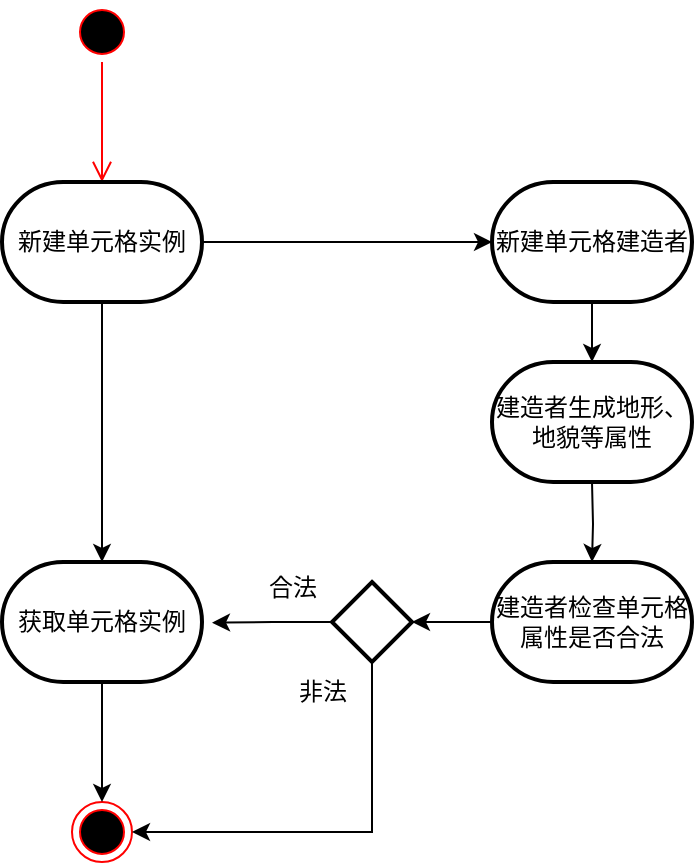 <mxfile version="22.1.16" type="device">
  <diagram name="Page-1" id="80Xx5_V7AYoYYCBFcPBS">
    <mxGraphModel dx="627" dy="518" grid="1" gridSize="10" guides="1" tooltips="1" connect="1" arrows="1" fold="1" page="1" pageScale="1" pageWidth="850" pageHeight="1100" math="0" shadow="0">
      <root>
        <mxCell id="0" />
        <mxCell id="1" parent="0" />
        <mxCell id="6V_RxtZbmtCBJ1EOpkRF-196" value="" style="ellipse;html=1;shape=startState;fillColor=#000000;strokeColor=#ff0000;" vertex="1" parent="1">
          <mxGeometry x="220" y="60" width="30" height="30" as="geometry" />
        </mxCell>
        <mxCell id="6V_RxtZbmtCBJ1EOpkRF-197" value="" style="edgeStyle=orthogonalEdgeStyle;html=1;verticalAlign=bottom;endArrow=open;endSize=8;strokeColor=#ff0000;rounded=0;" edge="1" source="6V_RxtZbmtCBJ1EOpkRF-196" parent="1">
          <mxGeometry relative="1" as="geometry">
            <mxPoint x="235" y="150" as="targetPoint" />
          </mxGeometry>
        </mxCell>
        <mxCell id="6V_RxtZbmtCBJ1EOpkRF-199" value="新建单元格实例" style="strokeWidth=2;html=1;shape=mxgraph.flowchart.terminator;whiteSpace=wrap;" vertex="1" parent="1">
          <mxGeometry x="185" y="150" width="100" height="60" as="geometry" />
        </mxCell>
        <mxCell id="6V_RxtZbmtCBJ1EOpkRF-205" value="" style="ellipse;html=1;shape=endState;fillColor=#000000;strokeColor=#ff0000;" vertex="1" parent="1">
          <mxGeometry x="220" y="460" width="30" height="30" as="geometry" />
        </mxCell>
        <mxCell id="6V_RxtZbmtCBJ1EOpkRF-208" value="建造者生成地形、地貌等属性" style="strokeWidth=2;html=1;shape=mxgraph.flowchart.terminator;whiteSpace=wrap;" vertex="1" parent="1">
          <mxGeometry x="430" y="240" width="100" height="60" as="geometry" />
        </mxCell>
        <mxCell id="6V_RxtZbmtCBJ1EOpkRF-229" style="edgeStyle=orthogonalEdgeStyle;rounded=0;orthogonalLoop=1;jettySize=auto;html=1;exitX=0;exitY=0.5;exitDx=0;exitDy=0;exitPerimeter=0;" edge="1" parent="1" source="6V_RxtZbmtCBJ1EOpkRF-234">
          <mxGeometry relative="1" as="geometry">
            <mxPoint x="290.0" y="370.333" as="targetPoint" />
          </mxGeometry>
        </mxCell>
        <mxCell id="6V_RxtZbmtCBJ1EOpkRF-211" value="建造者检查单元格属性是否合法" style="strokeWidth=2;html=1;shape=mxgraph.flowchart.terminator;whiteSpace=wrap;" vertex="1" parent="1">
          <mxGeometry x="430" y="340" width="100" height="60" as="geometry" />
        </mxCell>
        <mxCell id="6V_RxtZbmtCBJ1EOpkRF-212" style="edgeStyle=orthogonalEdgeStyle;rounded=0;orthogonalLoop=1;jettySize=auto;html=1;exitX=0.5;exitY=1;exitDx=0;exitDy=0;exitPerimeter=0;entryX=0.5;entryY=0;entryDx=0;entryDy=0;entryPerimeter=0;" edge="1" parent="1" target="6V_RxtZbmtCBJ1EOpkRF-211">
          <mxGeometry relative="1" as="geometry">
            <mxPoint x="480" y="300" as="sourcePoint" />
          </mxGeometry>
        </mxCell>
        <mxCell id="6V_RxtZbmtCBJ1EOpkRF-223" style="edgeStyle=orthogonalEdgeStyle;rounded=0;orthogonalLoop=1;jettySize=auto;html=1;exitX=0.5;exitY=1;exitDx=0;exitDy=0;exitPerimeter=0;entryX=0.5;entryY=0;entryDx=0;entryDy=0;entryPerimeter=0;" edge="1" parent="1" source="6V_RxtZbmtCBJ1EOpkRF-199" target="6V_RxtZbmtCBJ1EOpkRF-224">
          <mxGeometry relative="1" as="geometry">
            <mxPoint x="235.0" y="265" as="targetPoint" />
          </mxGeometry>
        </mxCell>
        <mxCell id="6V_RxtZbmtCBJ1EOpkRF-226" style="edgeStyle=orthogonalEdgeStyle;rounded=0;orthogonalLoop=1;jettySize=auto;html=1;exitX=0.5;exitY=1;exitDx=0;exitDy=0;exitPerimeter=0;entryX=0.5;entryY=0;entryDx=0;entryDy=0;" edge="1" parent="1" source="6V_RxtZbmtCBJ1EOpkRF-224" target="6V_RxtZbmtCBJ1EOpkRF-205">
          <mxGeometry relative="1" as="geometry" />
        </mxCell>
        <mxCell id="6V_RxtZbmtCBJ1EOpkRF-224" value="获取单元格实例" style="strokeWidth=2;html=1;shape=mxgraph.flowchart.terminator;whiteSpace=wrap;" vertex="1" parent="1">
          <mxGeometry x="185" y="340" width="100" height="60" as="geometry" />
        </mxCell>
        <mxCell id="6V_RxtZbmtCBJ1EOpkRF-230" value="新建单元格建造者" style="strokeWidth=2;html=1;shape=mxgraph.flowchart.terminator;whiteSpace=wrap;" vertex="1" parent="1">
          <mxGeometry x="430" y="150" width="100" height="60" as="geometry" />
        </mxCell>
        <mxCell id="6V_RxtZbmtCBJ1EOpkRF-232" style="edgeStyle=orthogonalEdgeStyle;rounded=0;orthogonalLoop=1;jettySize=auto;html=1;exitX=1;exitY=0.5;exitDx=0;exitDy=0;exitPerimeter=0;entryX=0;entryY=0.5;entryDx=0;entryDy=0;entryPerimeter=0;" edge="1" parent="1" source="6V_RxtZbmtCBJ1EOpkRF-199" target="6V_RxtZbmtCBJ1EOpkRF-230">
          <mxGeometry relative="1" as="geometry" />
        </mxCell>
        <mxCell id="6V_RxtZbmtCBJ1EOpkRF-233" style="edgeStyle=orthogonalEdgeStyle;rounded=0;orthogonalLoop=1;jettySize=auto;html=1;exitX=0.5;exitY=1;exitDx=0;exitDy=0;exitPerimeter=0;entryX=0.5;entryY=0;entryDx=0;entryDy=0;entryPerimeter=0;" edge="1" parent="1" source="6V_RxtZbmtCBJ1EOpkRF-230" target="6V_RxtZbmtCBJ1EOpkRF-208">
          <mxGeometry relative="1" as="geometry" />
        </mxCell>
        <mxCell id="6V_RxtZbmtCBJ1EOpkRF-235" value="" style="edgeStyle=orthogonalEdgeStyle;rounded=0;orthogonalLoop=1;jettySize=auto;html=1;exitX=0;exitY=0.5;exitDx=0;exitDy=0;exitPerimeter=0;" edge="1" parent="1" source="6V_RxtZbmtCBJ1EOpkRF-211" target="6V_RxtZbmtCBJ1EOpkRF-234">
          <mxGeometry relative="1" as="geometry">
            <mxPoint x="290.0" y="370.333" as="targetPoint" />
            <mxPoint x="430" y="370" as="sourcePoint" />
          </mxGeometry>
        </mxCell>
        <mxCell id="6V_RxtZbmtCBJ1EOpkRF-236" style="edgeStyle=orthogonalEdgeStyle;rounded=0;orthogonalLoop=1;jettySize=auto;html=1;exitX=0.5;exitY=1;exitDx=0;exitDy=0;exitPerimeter=0;entryX=1;entryY=0.5;entryDx=0;entryDy=0;" edge="1" parent="1" source="6V_RxtZbmtCBJ1EOpkRF-234" target="6V_RxtZbmtCBJ1EOpkRF-205">
          <mxGeometry relative="1" as="geometry" />
        </mxCell>
        <mxCell id="6V_RxtZbmtCBJ1EOpkRF-234" value="" style="strokeWidth=2;html=1;shape=mxgraph.flowchart.decision;whiteSpace=wrap;" vertex="1" parent="1">
          <mxGeometry x="350" y="350" width="40" height="40" as="geometry" />
        </mxCell>
        <mxCell id="6V_RxtZbmtCBJ1EOpkRF-237" value="合法" style="text;html=1;align=center;verticalAlign=middle;resizable=0;points=[];autosize=1;strokeColor=none;fillColor=none;" vertex="1" parent="1">
          <mxGeometry x="305" y="338" width="50" height="30" as="geometry" />
        </mxCell>
        <mxCell id="6V_RxtZbmtCBJ1EOpkRF-238" value="非法" style="text;html=1;align=center;verticalAlign=middle;resizable=0;points=[];autosize=1;strokeColor=none;fillColor=none;" vertex="1" parent="1">
          <mxGeometry x="320" y="390" width="50" height="30" as="geometry" />
        </mxCell>
      </root>
    </mxGraphModel>
  </diagram>
</mxfile>
